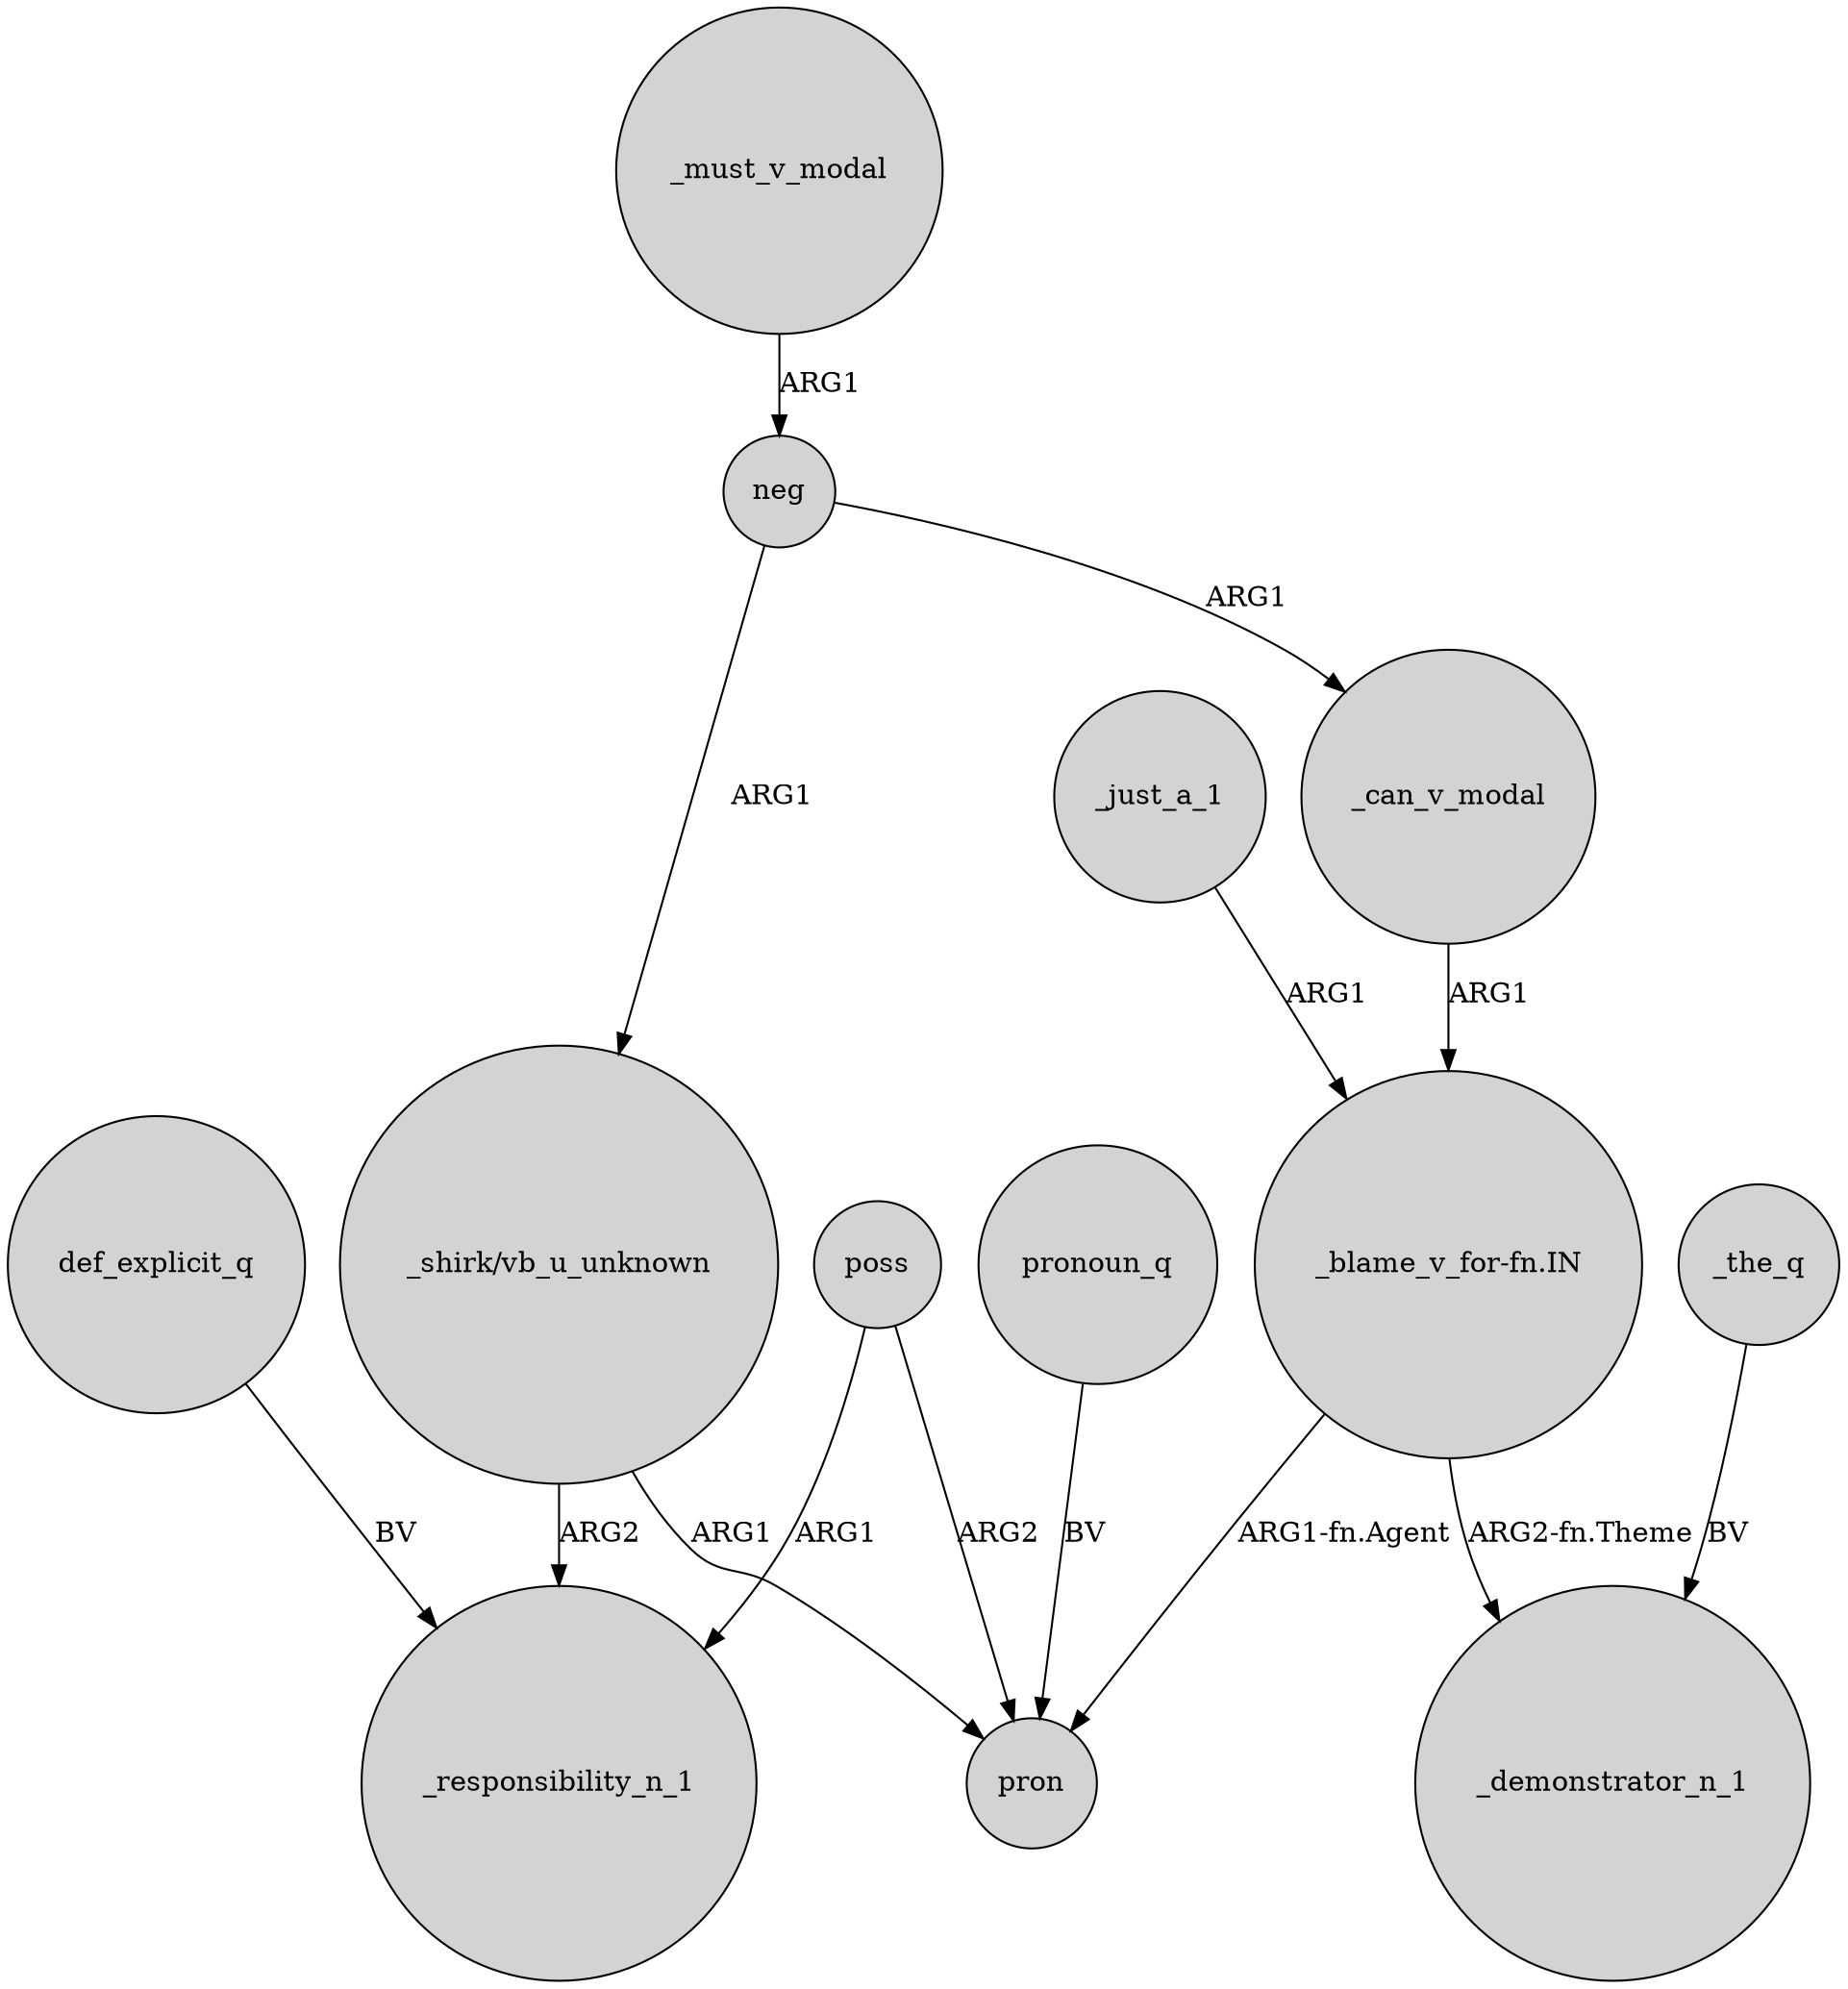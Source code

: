 digraph {
	node [shape=circle style=filled]
	neg -> "_shirk/vb_u_unknown" [label=ARG1]
	poss -> _responsibility_n_1 [label=ARG1]
	"_blame_v_for-fn.IN" -> _demonstrator_n_1 [label="ARG2-fn.Theme"]
	"_shirk/vb_u_unknown" -> _responsibility_n_1 [label=ARG2]
	"_shirk/vb_u_unknown" -> pron [label=ARG1]
	def_explicit_q -> _responsibility_n_1 [label=BV]
	poss -> pron [label=ARG2]
	"_blame_v_for-fn.IN" -> pron [label="ARG1-fn.Agent"]
	_can_v_modal -> "_blame_v_for-fn.IN" [label=ARG1]
	_just_a_1 -> "_blame_v_for-fn.IN" [label=ARG1]
	_must_v_modal -> neg [label=ARG1]
	_the_q -> _demonstrator_n_1 [label=BV]
	neg -> _can_v_modal [label=ARG1]
	pronoun_q -> pron [label=BV]
}
